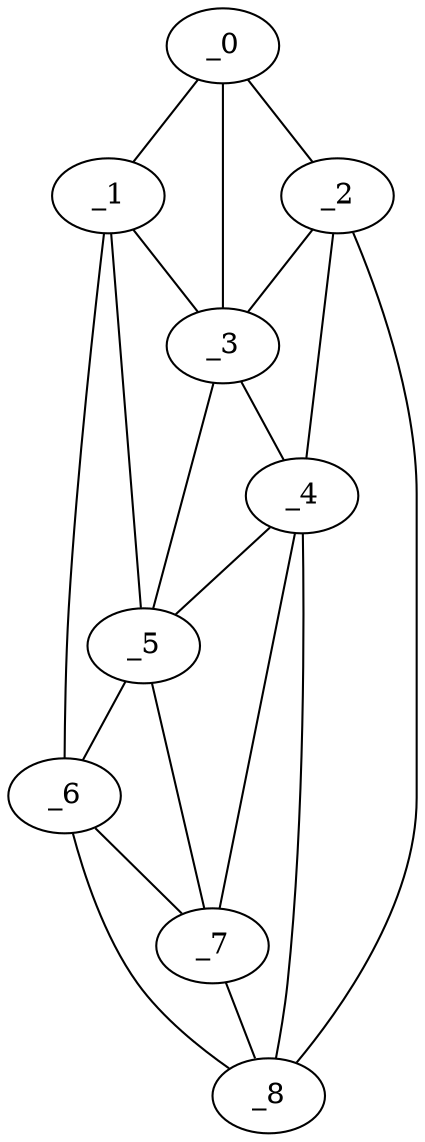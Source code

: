 graph "obj38__285.gxl" {
	_0	 [x=55,
		y=24];
	_1	 [x=70,
		y=19];
	_0 -- _1	 [valence=1];
	_2	 [x=71,
		y=65];
	_0 -- _2	 [valence=1];
	_3	 [x=85,
		y=40];
	_0 -- _3	 [valence=2];
	_1 -- _3	 [valence=1];
	_5	 [x=95,
		y=32];
	_1 -- _5	 [valence=2];
	_6	 [x=103,
		y=21];
	_1 -- _6	 [valence=1];
	_2 -- _3	 [valence=2];
	_4	 [x=88,
		y=48];
	_2 -- _4	 [valence=1];
	_8	 [x=123,
		y=32];
	_2 -- _8	 [valence=1];
	_3 -- _4	 [valence=2];
	_3 -- _5	 [valence=2];
	_4 -- _5	 [valence=2];
	_7	 [x=108,
		y=28];
	_4 -- _7	 [valence=2];
	_4 -- _8	 [valence=2];
	_5 -- _6	 [valence=2];
	_5 -- _7	 [valence=1];
	_6 -- _7	 [valence=2];
	_6 -- _8	 [valence=1];
	_7 -- _8	 [valence=1];
}
